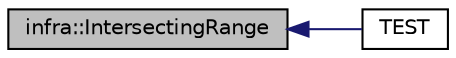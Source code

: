 digraph "infra::IntersectingRange"
{
 // INTERACTIVE_SVG=YES
  edge [fontname="Helvetica",fontsize="10",labelfontname="Helvetica",labelfontsize="10"];
  node [fontname="Helvetica",fontsize="10",shape=record];
  rankdir="LR";
  Node186 [label="infra::IntersectingRange",height=0.2,width=0.4,color="black", fillcolor="grey75", style="filled", fontcolor="black"];
  Node186 -> Node187 [dir="back",color="midnightblue",fontsize="10",style="solid",fontname="Helvetica"];
  Node187 [label="TEST",height=0.2,width=0.4,color="black", fillcolor="white", style="filled",URL="$d9/ddc/_test_memory_range_8cpp.html#a7478a3658a91c5429b79302c3f573306"];
}
